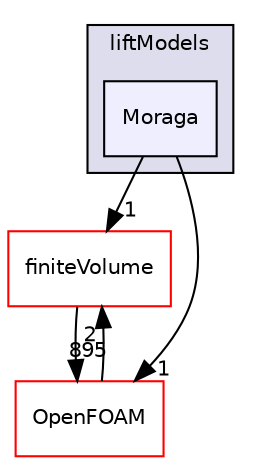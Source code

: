 digraph "src/phaseSystemModels/reactingEulerFoam/interfacialModels/liftModels/Moraga" {
  bgcolor=transparent;
  compound=true
  node [ fontsize="10", fontname="Helvetica"];
  edge [ labelfontsize="10", labelfontname="Helvetica"];
  subgraph clusterdir_c3ea6067216d306d4d27f65106c10f54 {
    graph [ bgcolor="#ddddee", pencolor="black", label="liftModels" fontname="Helvetica", fontsize="10", URL="dir_c3ea6067216d306d4d27f65106c10f54.html"]
  dir_414994cdc9c55b9f51cdad371b1f9fd1 [shape=box, label="Moraga", style="filled", fillcolor="#eeeeff", pencolor="black", URL="dir_414994cdc9c55b9f51cdad371b1f9fd1.html"];
  }
  dir_9bd15774b555cf7259a6fa18f99fe99b [shape=box label="finiteVolume" color="red" URL="dir_9bd15774b555cf7259a6fa18f99fe99b.html"];
  dir_c5473ff19b20e6ec4dfe5c310b3778a8 [shape=box label="OpenFOAM" color="red" URL="dir_c5473ff19b20e6ec4dfe5c310b3778a8.html"];
  dir_9bd15774b555cf7259a6fa18f99fe99b->dir_c5473ff19b20e6ec4dfe5c310b3778a8 [headlabel="895", labeldistance=1.5 headhref="dir_000814_002151.html"];
  dir_c5473ff19b20e6ec4dfe5c310b3778a8->dir_9bd15774b555cf7259a6fa18f99fe99b [headlabel="2", labeldistance=1.5 headhref="dir_002151_000814.html"];
  dir_414994cdc9c55b9f51cdad371b1f9fd1->dir_9bd15774b555cf7259a6fa18f99fe99b [headlabel="1", labeldistance=1.5 headhref="dir_003136_000814.html"];
  dir_414994cdc9c55b9f51cdad371b1f9fd1->dir_c5473ff19b20e6ec4dfe5c310b3778a8 [headlabel="1", labeldistance=1.5 headhref="dir_003136_002151.html"];
}
